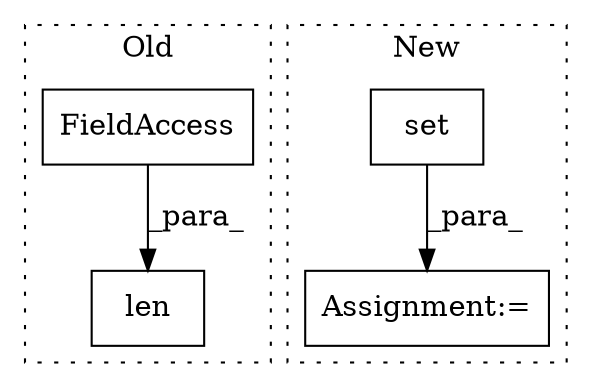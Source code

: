 digraph G {
subgraph cluster0 {
1 [label="len" a="32" s="4097,4119" l="4,1" shape="box"];
3 [label="FieldAccess" a="22" s="4101" l="18" shape="box"];
label = "Old";
style="dotted";
}
subgraph cluster1 {
2 [label="set" a="32" s="4077,4131" l="4,1" shape="box"];
4 [label="Assignment:=" a="7" s="4076" l="1" shape="box"];
label = "New";
style="dotted";
}
2 -> 4 [label="_para_"];
3 -> 1 [label="_para_"];
}